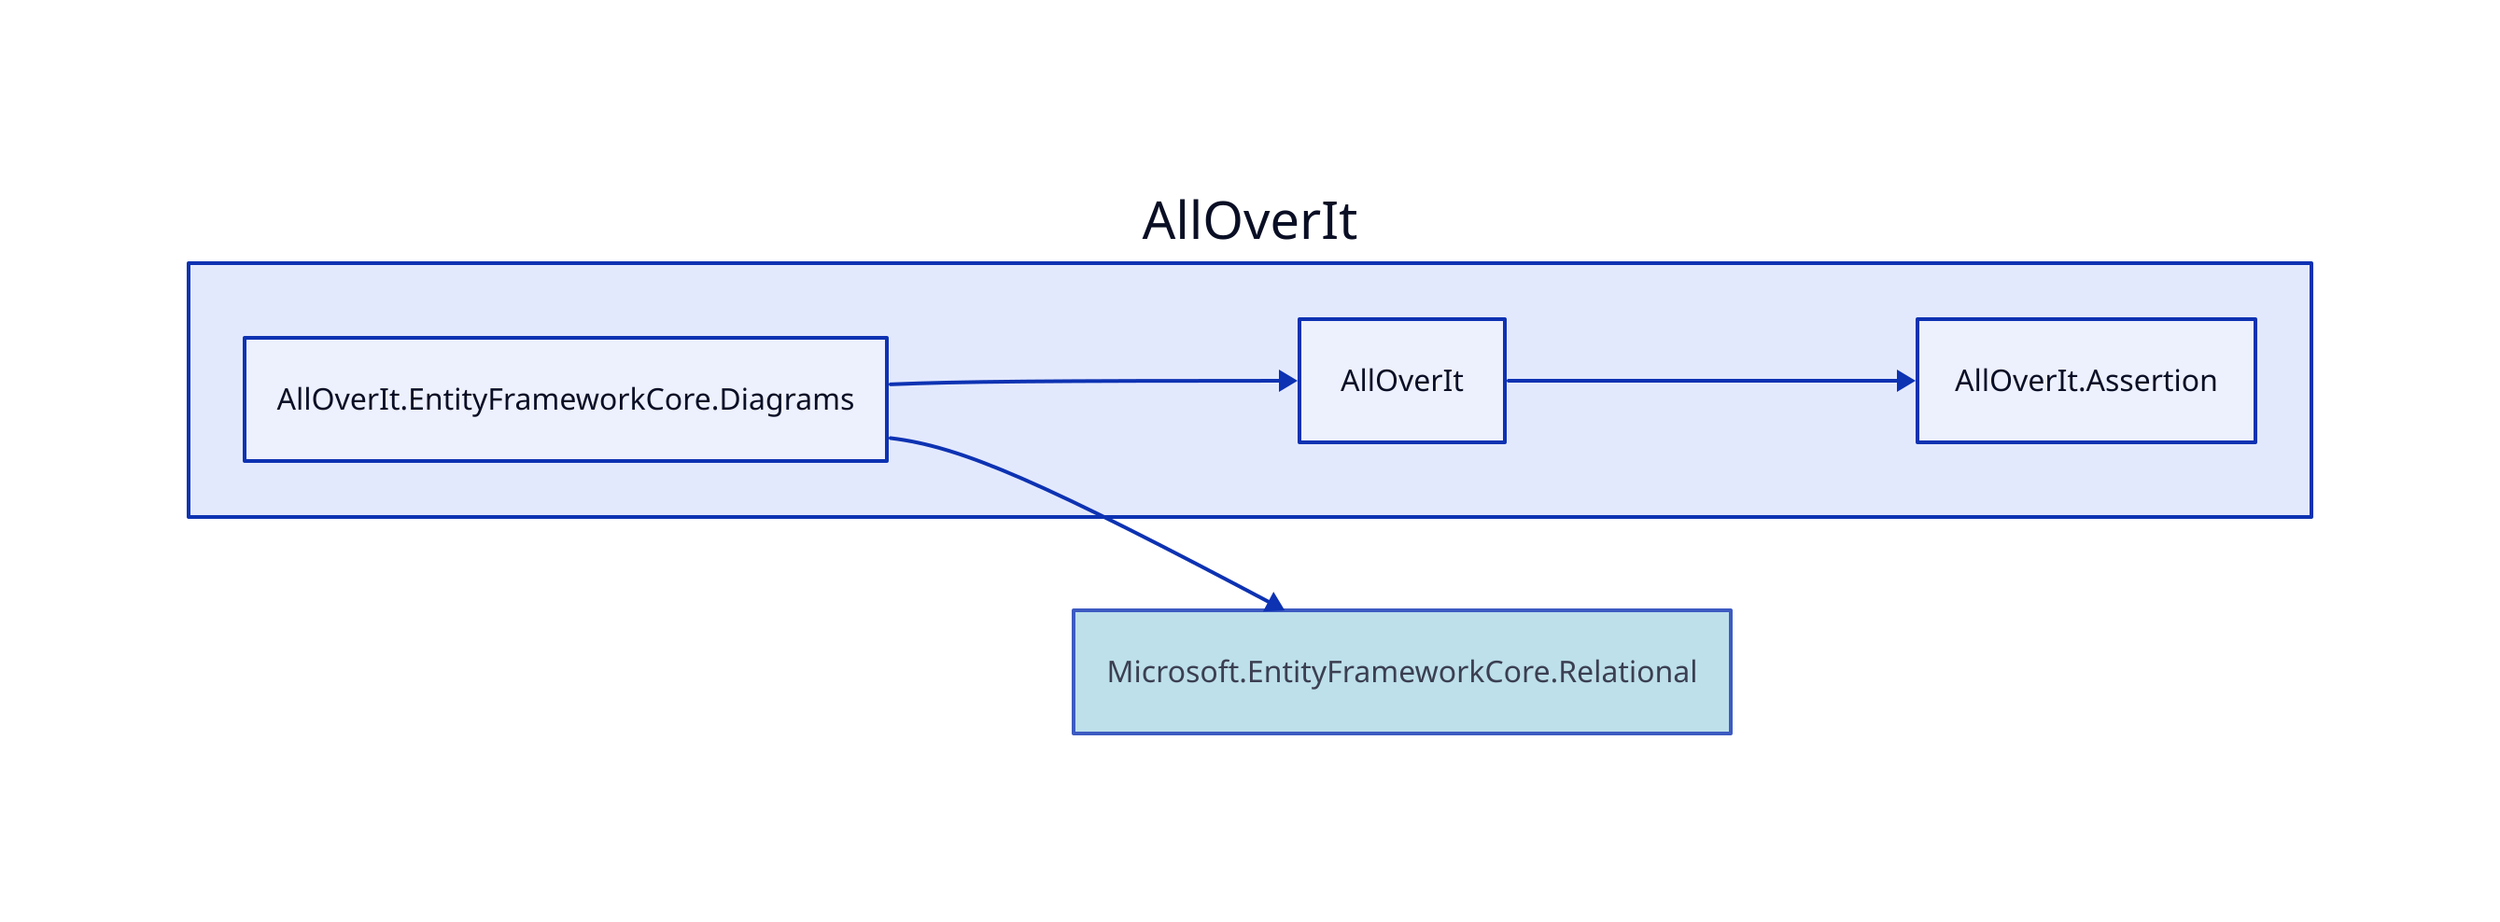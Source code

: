 direction: right

aoi: AllOverIt
aoi.alloverit-entityframeworkcore-diagrams: AllOverIt.EntityFrameworkCore.Diagrams
aoi.alloverit: AllOverIt
aoi.alloverit-assertion: AllOverIt.Assertion
microsoft-entityframeworkcore-relational: Microsoft.EntityFrameworkCore.Relational
microsoft-entityframeworkcore-relational.style.fill: lightblue
microsoft-entityframeworkcore-relational.style.opacity: 0.8

aoi.alloverit <- aoi.alloverit-entityframeworkcore-diagrams
aoi.alloverit-assertion <- aoi.alloverit
microsoft-entityframeworkcore-relational <- aoi.alloverit-entityframeworkcore-diagrams
